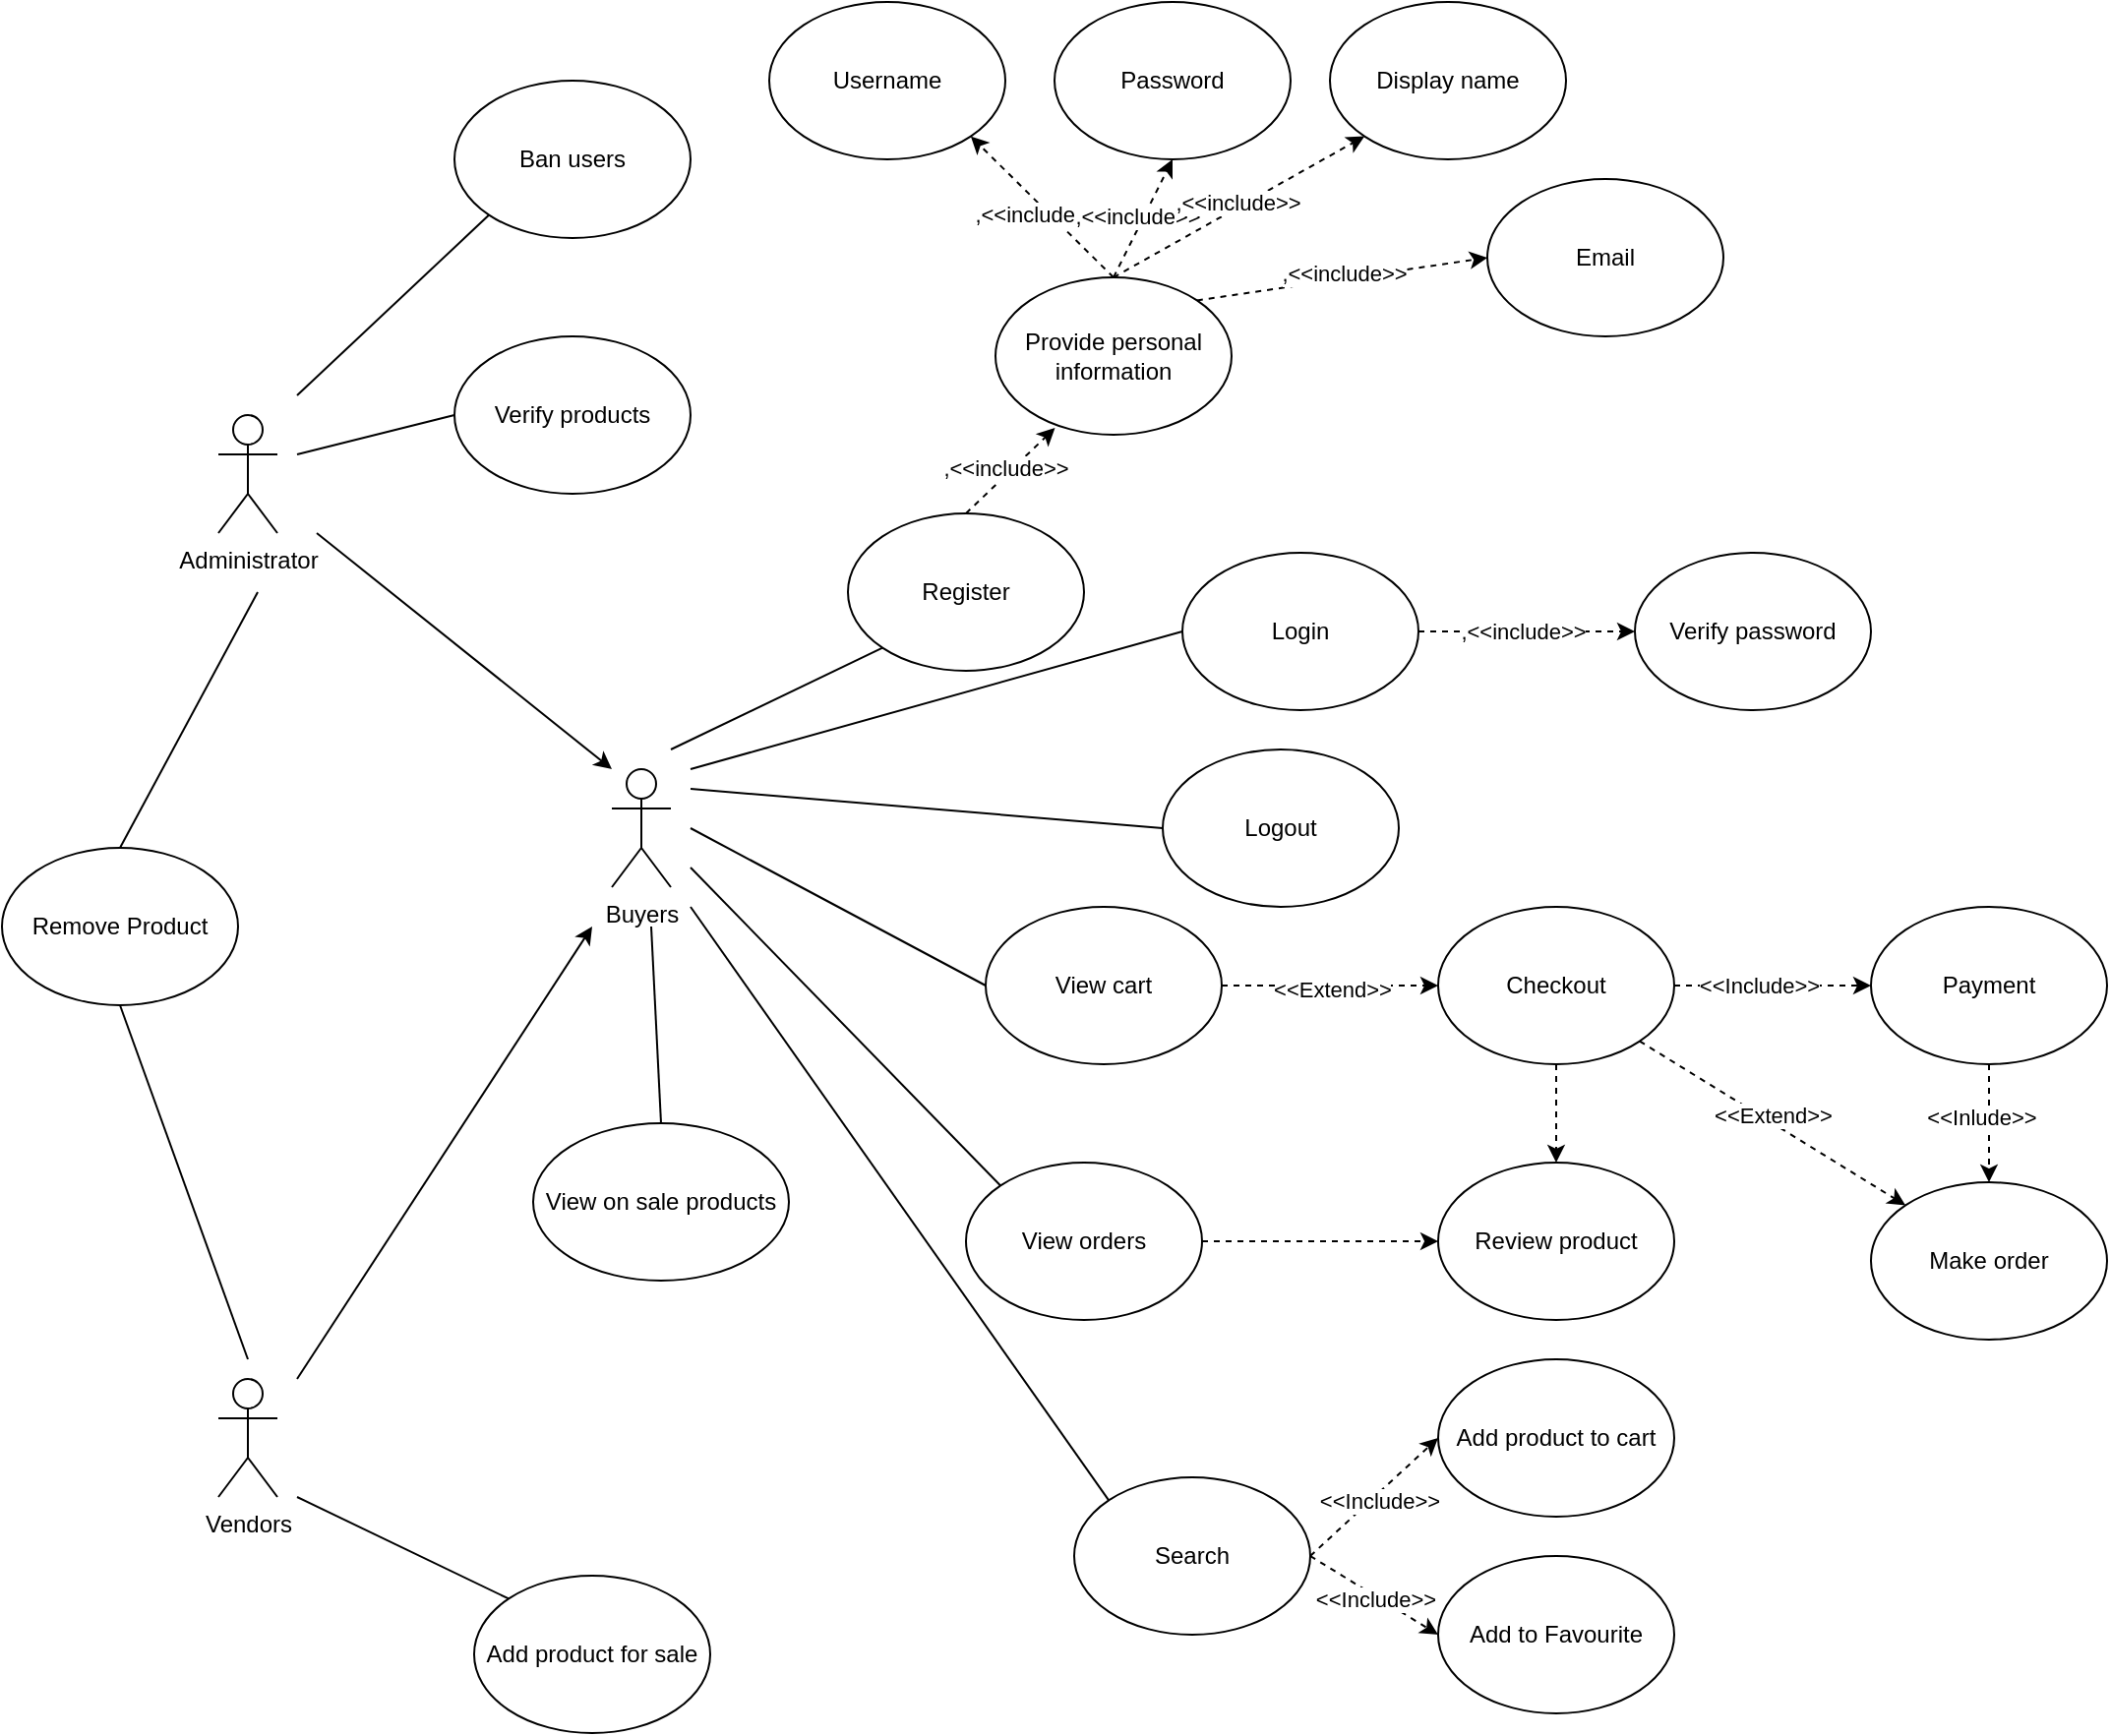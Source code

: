 <mxfile version="22.1.2" type="google">
  <diagram name="Page-1" id="zcpRE0-qbtH1i6D862p0">
    <mxGraphModel grid="1" page="1" gridSize="10" guides="1" tooltips="1" connect="1" arrows="1" fold="1" pageScale="1" pageWidth="850" pageHeight="1100" math="0" shadow="0">
      <root>
        <mxCell id="0" />
        <mxCell id="1" parent="0" />
        <mxCell id="QJdqA2-p36ViYTnOIbX0-12" style="edgeStyle=orthogonalEdgeStyle;rounded=0;orthogonalLoop=1;jettySize=auto;html=1;entryX=0;entryY=0.5;entryDx=0;entryDy=0;" edge="1" parent="1">
          <mxGeometry relative="1" as="geometry">
            <Array as="points">
              <mxPoint x="190" y="220" />
              <mxPoint x="190" y="220" />
            </Array>
            <mxPoint x="110" y="220" as="sourcePoint" />
          </mxGeometry>
        </mxCell>
        <mxCell id="J0o92Uok0DCxpGH_QRl3-6" value="Add product to cart" style="ellipse;whiteSpace=wrap;html=1;" vertex="1" parent="1">
          <mxGeometry x="740" y="2690" width="120" height="80" as="geometry" />
        </mxCell>
        <mxCell id="J0o92Uok0DCxpGH_QRl3-9" value="Vendors" style="shape=umlActor;verticalLabelPosition=bottom;verticalAlign=top;html=1;outlineConnect=0;" vertex="1" parent="1">
          <mxGeometry x="120" y="2700" width="30" height="60" as="geometry" />
        </mxCell>
        <mxCell id="J0o92Uok0DCxpGH_QRl3-12" value="Administrator" style="shape=umlActor;verticalLabelPosition=bottom;verticalAlign=top;html=1;outlineConnect=0;" vertex="1" parent="1">
          <mxGeometry x="120" y="2210" width="30" height="60" as="geometry" />
        </mxCell>
        <mxCell id="J0o92Uok0DCxpGH_QRl3-13" value="Add to Favourite" style="ellipse;whiteSpace=wrap;html=1;" vertex="1" parent="1">
          <mxGeometry x="740" y="2790" width="120" height="80" as="geometry" />
        </mxCell>
        <mxCell id="J0o92Uok0DCxpGH_QRl3-14" style="rounded=0;orthogonalLoop=1;jettySize=auto;html=1;exitX=1;exitY=0.5;exitDx=0;exitDy=0;entryX=0;entryY=0.5;entryDx=0;entryDy=0;dashed=1;" edge="1" parent="1" source="J0o92Uok0DCxpGH_QRl3-15" target="J0o92Uok0DCxpGH_QRl3-45">
          <mxGeometry relative="1" as="geometry" />
        </mxCell>
        <mxCell id="J0o92Uok0DCxpGH_QRl3-89" value="&amp;lt;&amp;lt;Include&amp;gt;&amp;gt;" style="edgeLabel;html=1;align=center;verticalAlign=middle;resizable=0;points=[];" connectable="0" vertex="1" parent="J0o92Uok0DCxpGH_QRl3-14">
          <mxGeometry x="-0.141" relative="1" as="geometry">
            <mxPoint as="offset" />
          </mxGeometry>
        </mxCell>
        <mxCell id="DwWwWQou5JMYpuXKU6Zy-6" style="rounded=0;orthogonalLoop=1;jettySize=auto;html=1;exitX=1;exitY=1;exitDx=0;exitDy=0;entryX=0;entryY=0;entryDx=0;entryDy=0;dashed=1;" edge="1" parent="1" source="J0o92Uok0DCxpGH_QRl3-15" target="DwWwWQou5JMYpuXKU6Zy-1">
          <mxGeometry relative="1" as="geometry" />
        </mxCell>
        <mxCell id="DwWwWQou5JMYpuXKU6Zy-7" value="&amp;lt;&amp;lt;Extend&amp;gt;&amp;gt;" style="edgeLabel;html=1;align=center;verticalAlign=middle;resizable=0;points=[];" connectable="0" vertex="1" parent="DwWwWQou5JMYpuXKU6Zy-6">
          <mxGeometry x="-0.033" y="4" relative="1" as="geometry">
            <mxPoint as="offset" />
          </mxGeometry>
        </mxCell>
        <mxCell id="J0o92Uok0DCxpGH_QRl3-15" value="Checkout" style="ellipse;whiteSpace=wrap;html=1;" vertex="1" parent="1">
          <mxGeometry x="740" y="2460" width="120" height="80" as="geometry" />
        </mxCell>
        <mxCell id="J0o92Uok0DCxpGH_QRl3-18" value="Add product for sale" style="ellipse;whiteSpace=wrap;html=1;" vertex="1" parent="1">
          <mxGeometry x="250" y="2800" width="120" height="80" as="geometry" />
        </mxCell>
        <mxCell id="J0o92Uok0DCxpGH_QRl3-19" value="View on sale products" style="ellipse;whiteSpace=wrap;html=1;" vertex="1" parent="1">
          <mxGeometry x="280" y="2570" width="130" height="80" as="geometry" />
        </mxCell>
        <mxCell id="J0o92Uok0DCxpGH_QRl3-20" value="Register" style="ellipse;whiteSpace=wrap;html=1;" vertex="1" parent="1">
          <mxGeometry x="440" y="2260" width="120" height="80" as="geometry" />
        </mxCell>
        <mxCell id="J0o92Uok0DCxpGH_QRl3-21" style="rounded=0;orthogonalLoop=1;jettySize=auto;html=1;exitX=1;exitY=0.5;exitDx=0;exitDy=0;entryX=0;entryY=0.5;entryDx=0;entryDy=0;dashed=1;" edge="1" parent="1" source="J0o92Uok0DCxpGH_QRl3-22" target="J0o92Uok0DCxpGH_QRl3-28">
          <mxGeometry relative="1" as="geometry" />
        </mxCell>
        <mxCell id="J0o92Uok0DCxpGH_QRl3-22" value="View orders" style="ellipse;whiteSpace=wrap;html=1;" vertex="1" parent="1">
          <mxGeometry x="500" y="2590" width="120" height="80" as="geometry" />
        </mxCell>
        <mxCell id="J0o92Uok0DCxpGH_QRl3-23" style="rounded=0;orthogonalLoop=1;jettySize=auto;html=1;entryX=0;entryY=0.5;entryDx=0;entryDy=0;exitX=1;exitY=0.5;exitDx=0;exitDy=0;dashed=1;" edge="1" parent="1" source="J0o92Uok0DCxpGH_QRl3-24" target="J0o92Uok0DCxpGH_QRl3-15">
          <mxGeometry relative="1" as="geometry">
            <mxPoint x="610" y="2520" as="sourcePoint" />
            <mxPoint x="710" y="2560" as="targetPoint" />
          </mxGeometry>
        </mxCell>
        <mxCell id="J0o92Uok0DCxpGH_QRl3-85" value="&amp;lt;&amp;lt;Extend&amp;gt;&amp;gt;" style="edgeLabel;html=1;align=center;verticalAlign=middle;resizable=0;points=[];" connectable="0" vertex="1" parent="J0o92Uok0DCxpGH_QRl3-23">
          <mxGeometry x="-0.009" y="-2" relative="1" as="geometry">
            <mxPoint x="1" as="offset" />
          </mxGeometry>
        </mxCell>
        <mxCell id="J0o92Uok0DCxpGH_QRl3-24" value="View&amp;nbsp;cart" style="ellipse;whiteSpace=wrap;html=1;" vertex="1" parent="1">
          <mxGeometry x="510" y="2460" width="120" height="80" as="geometry" />
        </mxCell>
        <mxCell id="J0o92Uok0DCxpGH_QRl3-26" value="Search" style="ellipse;whiteSpace=wrap;html=1;" vertex="1" parent="1">
          <mxGeometry x="555" y="2750" width="120" height="80" as="geometry" />
        </mxCell>
        <mxCell id="J0o92Uok0DCxpGH_QRl3-28" value="Review product" style="ellipse;whiteSpace=wrap;html=1;" vertex="1" parent="1">
          <mxGeometry x="740" y="2590" width="120" height="80" as="geometry" />
        </mxCell>
        <mxCell id="J0o92Uok0DCxpGH_QRl3-33" value="Login" style="ellipse;whiteSpace=wrap;html=1;" vertex="1" parent="1">
          <mxGeometry x="610" y="2280" width="120" height="80" as="geometry" />
        </mxCell>
        <mxCell id="J0o92Uok0DCxpGH_QRl3-37" value="" style="endArrow=classic;html=1;rounded=0;entryX=0.5;entryY=0;entryDx=0;entryDy=0;dashed=1;" edge="1" parent="1" source="J0o92Uok0DCxpGH_QRl3-15" target="J0o92Uok0DCxpGH_QRl3-28">
          <mxGeometry width="50" height="50" relative="1" as="geometry">
            <mxPoint x="1020" y="2680" as="sourcePoint" />
            <mxPoint x="1070" y="2630" as="targetPoint" />
          </mxGeometry>
        </mxCell>
        <mxCell id="J0o92Uok0DCxpGH_QRl3-38" value="Remove Product" style="ellipse;whiteSpace=wrap;html=1;" vertex="1" parent="1">
          <mxGeometry x="10" y="2430" width="120" height="80" as="geometry" />
        </mxCell>
        <mxCell id="J0o92Uok0DCxpGH_QRl3-39" value="Ban users" style="ellipse;whiteSpace=wrap;html=1;" vertex="1" parent="1">
          <mxGeometry x="240" y="2040" width="120" height="80" as="geometry" />
        </mxCell>
        <mxCell id="J0o92Uok0DCxpGH_QRl3-42" value="Verify products" style="ellipse;whiteSpace=wrap;html=1;" vertex="1" parent="1">
          <mxGeometry x="240" y="2170" width="120" height="80" as="geometry" />
        </mxCell>
        <mxCell id="DwWwWQou5JMYpuXKU6Zy-4" style="rounded=0;orthogonalLoop=1;jettySize=auto;html=1;exitX=0.5;exitY=1;exitDx=0;exitDy=0;entryX=0.5;entryY=0;entryDx=0;entryDy=0;dashed=1;" edge="1" parent="1" source="J0o92Uok0DCxpGH_QRl3-45" target="DwWwWQou5JMYpuXKU6Zy-1">
          <mxGeometry relative="1" as="geometry" />
        </mxCell>
        <mxCell id="DwWwWQou5JMYpuXKU6Zy-5" value="&amp;lt;&amp;lt;Inlude&amp;gt;&amp;gt;" style="edgeLabel;html=1;align=center;verticalAlign=middle;resizable=0;points=[];" vertex="1" connectable="0" parent="DwWwWQou5JMYpuXKU6Zy-4">
          <mxGeometry x="0.016" y="-4" relative="1" as="geometry">
            <mxPoint y="-4" as="offset" />
          </mxGeometry>
        </mxCell>
        <mxCell id="J0o92Uok0DCxpGH_QRl3-45" value="&lt;div&gt;Payment&lt;/div&gt;" style="ellipse;whiteSpace=wrap;html=1;" vertex="1" parent="1">
          <mxGeometry x="960" y="2460" width="120" height="80" as="geometry" />
        </mxCell>
        <mxCell id="J0o92Uok0DCxpGH_QRl3-52" value="Buyers" style="shape=umlActor;verticalLabelPosition=bottom;verticalAlign=top;html=1;outlineConnect=0;" vertex="1" parent="1">
          <mxGeometry x="320" y="2390" width="30" height="60" as="geometry" />
        </mxCell>
        <mxCell id="J0o92Uok0DCxpGH_QRl3-56" value="" style="endArrow=classic;html=1;rounded=0;" edge="1" parent="1">
          <mxGeometry width="50" height="50" relative="1" as="geometry">
            <mxPoint x="160" y="2700" as="sourcePoint" />
            <mxPoint x="310" y="2470" as="targetPoint" />
          </mxGeometry>
        </mxCell>
        <mxCell id="J0o92Uok0DCxpGH_QRl3-61" style="rounded=0;orthogonalLoop=1;jettySize=auto;html=1;" edge="1" parent="1">
          <mxGeometry relative="1" as="geometry">
            <mxPoint x="170" y="2270" as="sourcePoint" />
            <mxPoint x="320" y="2390" as="targetPoint" />
          </mxGeometry>
        </mxCell>
        <mxCell id="J0o92Uok0DCxpGH_QRl3-62" value="" style="endArrow=classic;html=1;rounded=0;exitX=0.5;exitY=0;exitDx=0;exitDy=0;dashed=1;entryX=0.252;entryY=0.957;entryDx=0;entryDy=0;entryPerimeter=0;" edge="1" parent="1" source="J0o92Uok0DCxpGH_QRl3-20" target="J0o92Uok0DCxpGH_QRl3-64">
          <mxGeometry width="50" height="50" relative="1" as="geometry">
            <mxPoint x="525" y="2270" as="sourcePoint" />
            <mxPoint x="575" y="2220" as="targetPoint" />
          </mxGeometry>
        </mxCell>
        <mxCell id="J0o92Uok0DCxpGH_QRl3-63" value=",&amp;lt;&amp;lt;include&amp;gt;&amp;gt;" style="edgeLabel;html=1;align=center;verticalAlign=middle;resizable=0;points=[];" connectable="0" vertex="1" parent="J0o92Uok0DCxpGH_QRl3-62">
          <mxGeometry x="0.011" y="4" relative="1" as="geometry">
            <mxPoint y="1" as="offset" />
          </mxGeometry>
        </mxCell>
        <mxCell id="J0o92Uok0DCxpGH_QRl3-64" value="Provide personal information" style="ellipse;whiteSpace=wrap;html=1;" vertex="1" parent="1">
          <mxGeometry x="515" y="2140" width="120" height="80" as="geometry" />
        </mxCell>
        <mxCell id="J0o92Uok0DCxpGH_QRl3-65" value="" style="endArrow=classic;html=1;rounded=0;exitX=0.5;exitY=0;exitDx=0;exitDy=0;dashed=1;entryX=1;entryY=1;entryDx=0;entryDy=0;" edge="1" parent="1" source="J0o92Uok0DCxpGH_QRl3-64" target="J0o92Uok0DCxpGH_QRl3-67">
          <mxGeometry width="50" height="50" relative="1" as="geometry">
            <mxPoint x="500" y="2150" as="sourcePoint" />
            <mxPoint x="460" y="2080" as="targetPoint" />
          </mxGeometry>
        </mxCell>
        <mxCell id="J0o92Uok0DCxpGH_QRl3-66" value=",&amp;lt;&amp;lt;include&amp;gt;&amp;gt;" style="edgeLabel;html=1;align=center;verticalAlign=middle;resizable=0;points=[];" connectable="0" vertex="1" parent="J0o92Uok0DCxpGH_QRl3-65">
          <mxGeometry x="0.011" y="4" relative="1" as="geometry">
            <mxPoint y="1" as="offset" />
          </mxGeometry>
        </mxCell>
        <mxCell id="J0o92Uok0DCxpGH_QRl3-67" value="Username" style="ellipse;whiteSpace=wrap;html=1;" vertex="1" parent="1">
          <mxGeometry x="400" y="2000" width="120" height="80" as="geometry" />
        </mxCell>
        <mxCell id="J0o92Uok0DCxpGH_QRl3-68" value="" style="endArrow=classic;html=1;rounded=0;dashed=1;entryX=0.5;entryY=1;entryDx=0;entryDy=0;" edge="1" parent="1" target="J0o92Uok0DCxpGH_QRl3-70">
          <mxGeometry width="50" height="50" relative="1" as="geometry">
            <mxPoint x="575" y="2140" as="sourcePoint" />
            <mxPoint x="685" y="2070" as="targetPoint" />
          </mxGeometry>
        </mxCell>
        <mxCell id="J0o92Uok0DCxpGH_QRl3-69" value=",&amp;lt;&amp;lt;include&amp;gt;&amp;gt;" style="edgeLabel;html=1;align=center;verticalAlign=middle;resizable=0;points=[];" connectable="0" vertex="1" parent="J0o92Uok0DCxpGH_QRl3-68">
          <mxGeometry x="0.011" y="4" relative="1" as="geometry">
            <mxPoint y="1" as="offset" />
          </mxGeometry>
        </mxCell>
        <mxCell id="J0o92Uok0DCxpGH_QRl3-70" value="Password" style="ellipse;whiteSpace=wrap;html=1;" vertex="1" parent="1">
          <mxGeometry x="545" y="2000" width="120" height="80" as="geometry" />
        </mxCell>
        <mxCell id="J0o92Uok0DCxpGH_QRl3-71" value="" style="endArrow=classic;html=1;rounded=0;dashed=1;entryX=0;entryY=1;entryDx=0;entryDy=0;exitX=0.5;exitY=0;exitDx=0;exitDy=0;" edge="1" parent="1" source="J0o92Uok0DCxpGH_QRl3-64" target="J0o92Uok0DCxpGH_QRl3-73">
          <mxGeometry width="50" height="50" relative="1" as="geometry">
            <mxPoint x="715" y="2140" as="sourcePoint" />
            <mxPoint x="825" y="2070" as="targetPoint" />
          </mxGeometry>
        </mxCell>
        <mxCell id="J0o92Uok0DCxpGH_QRl3-72" value=",&amp;lt;&amp;lt;include&amp;gt;&amp;gt;" style="edgeLabel;html=1;align=center;verticalAlign=middle;resizable=0;points=[];" connectable="0" vertex="1" parent="J0o92Uok0DCxpGH_QRl3-71">
          <mxGeometry x="0.011" y="4" relative="1" as="geometry">
            <mxPoint y="1" as="offset" />
          </mxGeometry>
        </mxCell>
        <mxCell id="J0o92Uok0DCxpGH_QRl3-73" value="Display name" style="ellipse;whiteSpace=wrap;html=1;" vertex="1" parent="1">
          <mxGeometry x="685" y="2000" width="120" height="80" as="geometry" />
        </mxCell>
        <mxCell id="J0o92Uok0DCxpGH_QRl3-74" value="" style="endArrow=classic;html=1;rounded=0;dashed=1;entryX=0;entryY=0.5;entryDx=0;entryDy=0;exitX=1;exitY=0;exitDx=0;exitDy=0;" edge="1" parent="1" source="J0o92Uok0DCxpGH_QRl3-64" target="J0o92Uok0DCxpGH_QRl3-76">
          <mxGeometry width="50" height="50" relative="1" as="geometry">
            <mxPoint x="795" y="2230" as="sourcePoint" />
            <mxPoint x="905" y="2160" as="targetPoint" />
          </mxGeometry>
        </mxCell>
        <mxCell id="J0o92Uok0DCxpGH_QRl3-75" value=",&amp;lt;&amp;lt;include&amp;gt;&amp;gt;" style="edgeLabel;html=1;align=center;verticalAlign=middle;resizable=0;points=[];" connectable="0" vertex="1" parent="J0o92Uok0DCxpGH_QRl3-74">
          <mxGeometry x="0.011" y="4" relative="1" as="geometry">
            <mxPoint y="1" as="offset" />
          </mxGeometry>
        </mxCell>
        <mxCell id="J0o92Uok0DCxpGH_QRl3-76" value="Email" style="ellipse;whiteSpace=wrap;html=1;" vertex="1" parent="1">
          <mxGeometry x="765" y="2090" width="120" height="80" as="geometry" />
        </mxCell>
        <mxCell id="J0o92Uok0DCxpGH_QRl3-79" value="" style="endArrow=classic;html=1;rounded=0;dashed=1;entryX=0;entryY=0.5;entryDx=0;entryDy=0;exitX=1;exitY=0.5;exitDx=0;exitDy=0;" edge="1" parent="1" source="J0o92Uok0DCxpGH_QRl3-33" target="J0o92Uok0DCxpGH_QRl3-81">
          <mxGeometry width="50" height="50" relative="1" as="geometry">
            <mxPoint x="1130" y="2250" as="sourcePoint" />
            <mxPoint x="1280" y="2162.306" as="targetPoint" />
          </mxGeometry>
        </mxCell>
        <mxCell id="J0o92Uok0DCxpGH_QRl3-80" value=",&amp;lt;&amp;lt;include&amp;gt;&amp;gt;" style="edgeLabel;html=1;align=center;verticalAlign=middle;resizable=0;points=[];" connectable="0" vertex="1" parent="J0o92Uok0DCxpGH_QRl3-79">
          <mxGeometry x="0.011" y="4" relative="1" as="geometry">
            <mxPoint x="-3" y="4" as="offset" />
          </mxGeometry>
        </mxCell>
        <mxCell id="J0o92Uok0DCxpGH_QRl3-81" value="Verify password" style="ellipse;whiteSpace=wrap;html=1;" vertex="1" parent="1">
          <mxGeometry x="840" y="2279.996" width="120" height="80" as="geometry" />
        </mxCell>
        <mxCell id="J0o92Uok0DCxpGH_QRl3-86" value="" style="endArrow=none;html=1;rounded=0;exitX=0.5;exitY=0;exitDx=0;exitDy=0;" edge="1" parent="1" source="J0o92Uok0DCxpGH_QRl3-19">
          <mxGeometry width="50" height="50" relative="1" as="geometry">
            <mxPoint x="300" y="2740" as="sourcePoint" />
            <mxPoint x="340" y="2470" as="targetPoint" />
            <Array as="points" />
          </mxGeometry>
        </mxCell>
        <mxCell id="DwWwWQou5JMYpuXKU6Zy-1" value="Make order" style="ellipse;whiteSpace=wrap;html=1;" vertex="1" parent="1">
          <mxGeometry x="960" y="2600" width="120" height="80" as="geometry" />
        </mxCell>
        <mxCell id="J0o92Uok0DCxpGH_QRl3-97" value="" style="endArrow=none;html=1;rounded=0;entryX=0;entryY=0.5;entryDx=0;entryDy=0;" edge="1" parent="1" target="J0o92Uok0DCxpGH_QRl3-24">
          <mxGeometry width="50" height="50" relative="1" as="geometry">
            <mxPoint x="360" y="2420" as="sourcePoint" />
            <mxPoint x="530" y="2430" as="targetPoint" />
          </mxGeometry>
        </mxCell>
        <mxCell id="J0o92Uok0DCxpGH_QRl3-98" value="" style="endArrow=none;html=1;rounded=0;entryX=0;entryY=0;entryDx=0;entryDy=0;" edge="1" parent="1" target="J0o92Uok0DCxpGH_QRl3-26">
          <mxGeometry width="50" height="50" relative="1" as="geometry">
            <mxPoint x="360" y="2460" as="sourcePoint" />
            <mxPoint x="980" y="2650" as="targetPoint" />
          </mxGeometry>
        </mxCell>
        <mxCell id="J0o92Uok0DCxpGH_QRl3-99" value="" style="endArrow=none;html=1;rounded=0;entryX=0;entryY=0;entryDx=0;entryDy=0;" edge="1" parent="1" target="J0o92Uok0DCxpGH_QRl3-22">
          <mxGeometry width="50" height="50" relative="1" as="geometry">
            <mxPoint x="360" y="2440" as="sourcePoint" />
            <mxPoint x="980" y="2740" as="targetPoint" />
          </mxGeometry>
        </mxCell>
        <mxCell id="J0o92Uok0DCxpGH_QRl3-100" style="rounded=0;orthogonalLoop=1;jettySize=auto;html=1;entryX=0;entryY=0.5;entryDx=0;entryDy=0;exitX=1;exitY=0.5;exitDx=0;exitDy=0;dashed=1;" edge="1" parent="1" source="J0o92Uok0DCxpGH_QRl3-26" target="J0o92Uok0DCxpGH_QRl3-13">
          <mxGeometry relative="1" as="geometry">
            <mxPoint x="685" y="2430" as="sourcePoint" />
            <mxPoint x="795" y="2430" as="targetPoint" />
          </mxGeometry>
        </mxCell>
        <mxCell id="J0o92Uok0DCxpGH_QRl3-101" value="&amp;lt;&amp;lt;Include&amp;gt;&amp;gt;" style="edgeLabel;html=1;align=center;verticalAlign=middle;resizable=0;points=[];" connectable="0" vertex="1" parent="J0o92Uok0DCxpGH_QRl3-100">
          <mxGeometry x="-0.009" y="-2" relative="1" as="geometry">
            <mxPoint x="1" as="offset" />
          </mxGeometry>
        </mxCell>
        <mxCell id="J0o92Uok0DCxpGH_QRl3-102" style="rounded=0;orthogonalLoop=1;jettySize=auto;html=1;entryX=0;entryY=0.5;entryDx=0;entryDy=0;exitX=1;exitY=0.5;exitDx=0;exitDy=0;dashed=1;" edge="1" parent="1" source="J0o92Uok0DCxpGH_QRl3-26" target="J0o92Uok0DCxpGH_QRl3-6">
          <mxGeometry relative="1" as="geometry">
            <mxPoint x="705" y="2610" as="sourcePoint" />
            <mxPoint x="770" y="2550" as="targetPoint" />
          </mxGeometry>
        </mxCell>
        <mxCell id="J0o92Uok0DCxpGH_QRl3-103" value="&amp;lt;&amp;lt;Include&amp;gt;&amp;gt;" style="edgeLabel;html=1;align=center;verticalAlign=middle;resizable=0;points=[];" connectable="0" vertex="1" parent="J0o92Uok0DCxpGH_QRl3-102">
          <mxGeometry x="-0.009" y="-2" relative="1" as="geometry">
            <mxPoint x="1" as="offset" />
          </mxGeometry>
        </mxCell>
        <mxCell id="J0o92Uok0DCxpGH_QRl3-105" value="" style="endArrow=none;html=1;rounded=0;entryX=0;entryY=1;entryDx=0;entryDy=0;" edge="1" parent="1" target="J0o92Uok0DCxpGH_QRl3-20">
          <mxGeometry width="50" height="50" relative="1" as="geometry">
            <mxPoint x="350" y="2380" as="sourcePoint" />
            <mxPoint x="410" y="2330" as="targetPoint" />
          </mxGeometry>
        </mxCell>
        <mxCell id="J0o92Uok0DCxpGH_QRl3-106" value="" style="endArrow=none;html=1;rounded=0;entryX=0;entryY=0.5;entryDx=0;entryDy=0;" edge="1" parent="1" target="J0o92Uok0DCxpGH_QRl3-33">
          <mxGeometry width="50" height="50" relative="1" as="geometry">
            <mxPoint x="360" y="2390" as="sourcePoint" />
            <mxPoint x="540" y="2370" as="targetPoint" />
          </mxGeometry>
        </mxCell>
        <mxCell id="J0o92Uok0DCxpGH_QRl3-107" value="Logout" style="ellipse;whiteSpace=wrap;html=1;" vertex="1" parent="1">
          <mxGeometry x="600" y="2380" width="120" height="80" as="geometry" />
        </mxCell>
        <mxCell id="J0o92Uok0DCxpGH_QRl3-108" value="" style="endArrow=none;html=1;rounded=0;entryX=0;entryY=0.5;entryDx=0;entryDy=0;" edge="1" parent="1" target="J0o92Uok0DCxpGH_QRl3-107">
          <mxGeometry width="50" height="50" relative="1" as="geometry">
            <mxPoint x="360" y="2400" as="sourcePoint" />
            <mxPoint x="597" y="2324" as="targetPoint" />
          </mxGeometry>
        </mxCell>
        <mxCell id="J0o92Uok0DCxpGH_QRl3-109" value="" style="endArrow=none;html=1;rounded=0;exitX=0.5;exitY=0;exitDx=0;exitDy=0;" edge="1" parent="1" source="J0o92Uok0DCxpGH_QRl3-38">
          <mxGeometry width="50" height="50" relative="1" as="geometry">
            <mxPoint x="80" y="2390" as="sourcePoint" />
            <mxPoint x="140" y="2300" as="targetPoint" />
          </mxGeometry>
        </mxCell>
        <mxCell id="J0o92Uok0DCxpGH_QRl3-110" value="" style="endArrow=none;html=1;rounded=0;entryX=0.5;entryY=1;entryDx=0;entryDy=0;" edge="1" parent="1" target="J0o92Uok0DCxpGH_QRl3-38">
          <mxGeometry width="50" height="50" relative="1" as="geometry">
            <mxPoint x="135" y="2690" as="sourcePoint" />
            <mxPoint x="150" y="2580" as="targetPoint" />
          </mxGeometry>
        </mxCell>
        <mxCell id="J0o92Uok0DCxpGH_QRl3-111" value="" style="endArrow=none;html=1;rounded=0;entryX=0;entryY=1;entryDx=0;entryDy=0;" edge="1" parent="1" target="J0o92Uok0DCxpGH_QRl3-39">
          <mxGeometry width="50" height="50" relative="1" as="geometry">
            <mxPoint x="160" y="2200" as="sourcePoint" />
            <mxPoint x="180" y="2150" as="targetPoint" />
          </mxGeometry>
        </mxCell>
        <mxCell id="J0o92Uok0DCxpGH_QRl3-112" value="" style="endArrow=none;html=1;rounded=0;entryX=0;entryY=0.5;entryDx=0;entryDy=0;" edge="1" parent="1" target="J0o92Uok0DCxpGH_QRl3-42">
          <mxGeometry width="50" height="50" relative="1" as="geometry">
            <mxPoint x="160" y="2230" as="sourcePoint" />
            <mxPoint x="210" y="2190" as="targetPoint" />
          </mxGeometry>
        </mxCell>
        <mxCell id="J0o92Uok0DCxpGH_QRl3-113" value="" style="endArrow=none;html=1;rounded=0;entryX=0;entryY=0;entryDx=0;entryDy=0;" edge="1" parent="1" target="J0o92Uok0DCxpGH_QRl3-18">
          <mxGeometry width="50" height="50" relative="1" as="geometry">
            <mxPoint x="160" y="2760" as="sourcePoint" />
            <mxPoint x="230" y="2780" as="targetPoint" />
          </mxGeometry>
        </mxCell>
      </root>
    </mxGraphModel>
  </diagram>
</mxfile>
